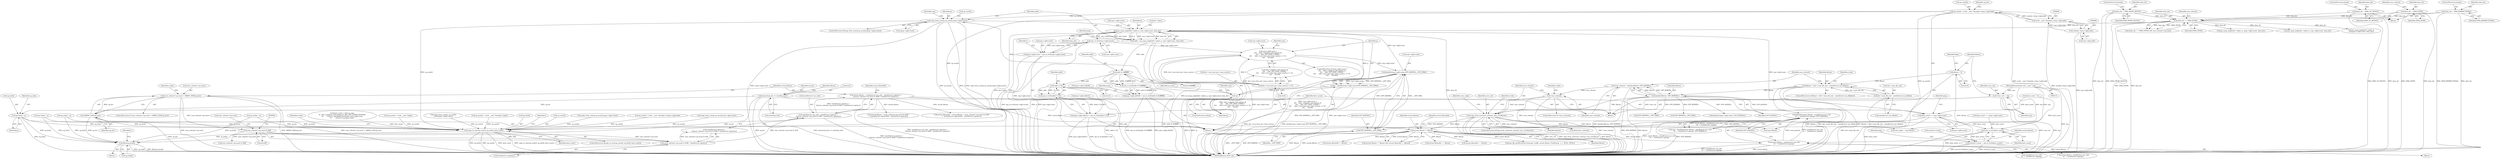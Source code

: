 digraph "0_linux_b4789b8e6be3151a955ade74872822f30e8cd914@API" {
"1000830" [label="(Call,copy_from_user(p,sg_user[i],upsg->sg[i].count))"];
"1000791" [label="(Call,!p)"];
"1000777" [label="(Call,p = kmalloc(usg->sg[i].count,GFP_KERNEL|__GFP_DMA))"];
"1000779" [label="(Call,kmalloc(usg->sg[i].count,GFP_KERNEL|__GFP_DMA))"];
"1000745" [label="(Call,usg->sg[i].count >\n\t\t\t\t    ((dev->adapter_info.options &\n\t\t\t\t     AAC_OPT_NEW_COMM) ?\n\t\t\t\t      (dev->scsi_host_ptr->max_sectors << 9) :\n\t\t\t\t      65536))"];
"1000910" [label="(Call,cpu_to_le32(usg->sg[i].count))"];
"1000852" [label="(Call,pci_map_single(dev->pdev, p, usg->sg[i].count, data_dir))"];
"1000830" [label="(Call,copy_from_user(p,sg_user[i],upsg->sg[i].count))"];
"1000801" [label="(Call,sg_user[i] = (void __user *)(uintptr_t)usg->sg[i].addr)"];
"1000805" [label="(Call,(void __user *)(uintptr_t)usg->sg[i].addr)"];
"1000807" [label="(Call,(uintptr_t)usg->sg[i].addr)"];
"1000438" [label="(Call,data_dir == DMA_NONE)"];
"1000364" [label="(Call,data_dir = DMA_FROM_DEVICE)"];
"1000355" [label="(Call,data_dir = DMA_TO_DEVICE)"];
"1000369" [label="(Call,data_dir = DMA_NONE)"];
"1000359" [label="(Call,data_dir = DMA_BIDIRECTIONAL)"];
"1000761" [label="(Call,dev->scsi_host_ptr->max_sectors << 9)"];
"1000787" [label="(Call,GFP_KERNEL|__GFP_DMA)"];
"1000699" [label="(Call,kmalloc(actual_fibsize - sizeof(struct aac_srb)\n\t\t\t  + sizeof(struct sgmap), GFP_KERNEL))"];
"1000700" [label="(Call,actual_fibsize - sizeof(struct aac_srb)\n\t\t\t  + sizeof(struct sgmap))"];
"1000424" [label="(Call,actual_fibsize != fibsize)"];
"1000387" [label="(Call,actual_fibsize = sizeof(struct aac_srb) - sizeof(struct sgentry) +\n\t\t((user_srbcmd->sg.count & 0xff) * sizeof(struct sgentry)))"];
"1000389" [label="(Call,sizeof(struct aac_srb) - sizeof(struct sgentry) +\n\t\t((user_srbcmd->sg.count & 0xff) * sizeof(struct sgentry)))"];
"1000395" [label="(Call,(user_srbcmd->sg.count & 0xff) * sizeof(struct sgentry))"];
"1000396" [label="(Call,user_srbcmd->sg.count & 0xff)"];
"1000373" [label="(Call,user_srbcmd->sg.count > ARRAY_SIZE(sg_list))"];
"1000379" [label="(Call,ARRAY_SIZE(sg_list))"];
"1000208" [label="(Call,memset(sg_list, 0, sizeof(sg_list)))"];
"1000259" [label="(Call,copy_from_user(user_srbcmd, user_srb,fibsize))"];
"1000250" [label="(Call,!user_srbcmd)"];
"1000244" [label="(Call,user_srbcmd = kmalloc(fibsize, GFP_KERNEL))"];
"1000246" [label="(Call,kmalloc(fibsize, GFP_KERNEL))"];
"1000230" [label="(Call,fibsize > (dev->max_fib_size - sizeof(struct aac_fibhdr)))"];
"1000136" [label="(Call,fibsize = 0)"];
"1000232" [label="(Call,dev->max_fib_size - sizeof(struct aac_fibhdr))"];
"1000130" [label="(Call,*user_srb = arg)"];
"1000117" [label="(MethodParameterIn,void __user * arg)"];
"1000850" [label="(Call,addr = pci_map_single(dev->pdev, p, usg->sg[i].count, data_dir))"];
"1000876" [label="(Call,addr & 0xffffffff)"];
"1000875" [label="(Call,cpu_to_le32(addr & 0xffffffff))"];
"1000865" [label="(Call,psg->sg[i].addr[0] = cpu_to_le32(addr & 0xffffffff))"];
"1000890" [label="(Call,addr>>32)"];
"1000889" [label="(Call,cpu_to_le32(addr>>32))"];
"1000879" [label="(Call,psg->sg[i].addr[1] = cpu_to_le32(addr>>32))"];
"1000893" [label="(Call,byte_count += usg->sg[i].count)"];
"1000924" [label="(Call,cpu_to_le32(byte_count))"];
"1000920" [label="(Call,srbcmd->count = cpu_to_le32(byte_count))"];
"1000816" [label="(Call,sg_list[i] = p)"];
"1001416" [label="(Call,copy_to_user(sg_user[i], sg_list[i], byte_count))"];
"1001461" [label="(Call,kfree(sg_list[i]))"];
"1000902" [label="(Call,psg->sg[i].count = cpu_to_le32(usg->sg[i].count))"];
"1000884" [label="(Identifier,psg)"];
"1000832" [label="(Call,sg_user[i])"];
"1000397" [label="(Call,user_srbcmd->sg.count)"];
"1000906" [label="(Identifier,psg)"];
"1000807" [label="(Call,(uintptr_t)usg->sg[i].addr)"];
"1000857" [label="(Call,usg->sg[i].count)"];
"1001225" [label="(Call,sg_user[i] = (void __user *)(uintptr_t)upsg->sg[i].addr)"];
"1000856" [label="(Identifier,p)"];
"1000362" [label="(ControlStructure,break;)"];
"1000261" [label="(Identifier,user_srb)"];
"1000795" [label="(Identifier,usg)"];
"1000265" [label="(Identifier,rcode)"];
"1000851" [label="(Identifier,addr)"];
"1000248" [label="(Identifier,GFP_KERNEL)"];
"1000697" [label="(Call,usg = kmalloc(actual_fibsize - sizeof(struct aac_srb)\n\t\t\t  + sizeof(struct sgmap), GFP_KERNEL))"];
"1000373" [label="(Call,user_srbcmd->sg.count > ARRAY_SIZE(sg_list))"];
"1000892" [label="(Literal,32)"];
"1000962" [label="(Call,actual_fibsize64 == fibsize)"];
"1000387" [label="(Call,actual_fibsize = sizeof(struct aac_srb) - sizeof(struct sgentry) +\n\t\t((user_srbcmd->sg.count & 0xff) * sizeof(struct sgentry)))"];
"1000844" [label="(Identifier,usg)"];
"1000428" [label="(Identifier,actual_fibsize64)"];
"1001415" [label="(ControlStructure,if(copy_to_user(sg_user[i], sg_list[i], byte_count)))"];
"1001088" [label="(Call,copy_from_user(p,sg_user[i],usg->sg[i].count))"];
"1000740" [label="(Identifier,i)"];
"1001461" [label="(Call,kfree(sg_list[i]))"];
"1000880" [label="(Call,psg->sg[i].addr[1])"];
"1000805" [label="(Call,(void __user *)(uintptr_t)usg->sg[i].addr)"];
"1000802" [label="(Call,sg_user[i])"];
"1001338" [label="(Call,aac_fib_send(ScsiPortCommand, srbfib, actual_fibsize, FsaNormal, 1, 1, NULL, NULL))"];
"1000424" [label="(Call,actual_fibsize != fibsize)"];
"1000699" [label="(Call,kmalloc(actual_fibsize - sizeof(struct aac_srb)\n\t\t\t  + sizeof(struct sgmap), GFP_KERNEL))"];
"1000132" [label="(Identifier,arg)"];
"1000369" [label="(Call,data_dir = DMA_NONE)"];
"1000380" [label="(Identifier,sg_list)"];
"1000406" [label="(Identifier,actual_fibsize64)"];
"1000864" [label="(Identifier,data_dir)"];
"1000358" [label="(ControlStructure,break;)"];
"1000137" [label="(Identifier,fibsize)"];
"1000388" [label="(Identifier,actual_fibsize)"];
"1001027" [label="(Call,GFP_KERNEL|__GFP_DMA)"];
"1000426" [label="(Identifier,fibsize)"];
"1000853" [label="(Call,dev->pdev)"];
"1000890" [label="(Call,addr>>32)"];
"1001074" [label="(Call,sg_list[i] = p)"];
"1001426" [label="(Identifier,rcode)"];
"1000356" [label="(Identifier,data_dir)"];
"1000820" [label="(Identifier,p)"];
"1000258" [label="(ControlStructure,if(copy_from_user(user_srbcmd, user_srb,fibsize)))"];
"1000270" [label="(Identifier,user_reply)"];
"1000244" [label="(Call,user_srbcmd = kmalloc(fibsize, GFP_KERNEL))"];
"1000251" [label="(Identifier,user_srbcmd)"];
"1000141" [label="(Identifier,flags)"];
"1000367" [label="(ControlStructure,break;)"];
"1000779" [label="(Call,kmalloc(usg->sg[i].count,GFP_KERNEL|__GFP_DMA))"];
"1000443" [label="(Identifier,user_srbcmd)"];
"1000789" [label="(Identifier,__GFP_DMA)"];
"1000216" [label="(Identifier,fibsize)"];
"1000463" [label="(Block,)"];
"1000829" [label="(ControlStructure,if(copy_from_user(p,sg_user[i],upsg->sg[i].count)))"];
"1001383" [label="(Call,byte_count = le32_to_cpu(\n\t\t\t  (dev->adapter_info.options & AAC_OPT_SGMAP_HOST64)\n\t\t\t      ? ((struct sgmap64*)&srbcmd->sg)->sg[i].count\n\t\t\t      : srbcmd->sg.sg[i].count))"];
"1000376" [label="(Identifier,user_srbcmd)"];
"1000427" [label="(Call,actual_fibsize64 != fibsize)"];
"1000365" [label="(Identifier,data_dir)"];
"1000894" [label="(Identifier,byte_count)"];
"1000762" [label="(Call,dev->scsi_host_ptr->max_sectors)"];
"1001240" [label="(Call,sg_list[i] = p)"];
"1000407" [label="(Call,actual_fibsize + (user_srbcmd->sg.count & 0xff) *\n\t  (sizeof(struct sgentry64) - sizeof(struct sgentry)))"];
"1000402" [label="(Literal,0xff)"];
"1001067" [label="(Call,sg_user[i] = (void __user *)addr)"];
"1000395" [label="(Call,(user_srbcmd->sg.count & 0xff) * sizeof(struct sgentry))"];
"1001254" [label="(Call,copy_from_user(p, sg_user[i],\n\t\t\t\t\t\t\tupsg->sg[i].count))"];
"1000440" [label="(Identifier,DMA_NONE)"];
"1000875" [label="(Call,cpu_to_le32(addr & 0xffffffff))"];
"1000423" [label="(Call,(actual_fibsize != fibsize) && (actual_fibsize64 != fibsize))"];
"1000830" [label="(Call,copy_from_user(p,sg_user[i],upsg->sg[i].count))"];
"1000396" [label="(Call,user_srbcmd->sg.count & 0xff)"];
"1000545" [label="(Call,GFP_KERNEL|__GFP_DMA)"];
"1000761" [label="(Call,dev->scsi_host_ptr->max_sectors << 9)"];
"1000403" [label="(Call,sizeof(struct sgentry))"];
"1000700" [label="(Call,actual_fibsize - sizeof(struct aac_srb)\n\t\t\t  + sizeof(struct sgmap))"];
"1000425" [label="(Identifier,actual_fibsize)"];
"1000208" [label="(Call,memset(sg_list, 0, sizeof(sg_list)))"];
"1000594" [label="(Call,sg_list[i] = p)"];
"1000230" [label="(Call,fibsize > (dev->max_fib_size - sizeof(struct aac_fibhdr)))"];
"1000787" [label="(Call,GFP_KERNEL|__GFP_DMA)"];
"1000809" [label="(Call,usg->sg[i].addr)"];
"1000831" [label="(Identifier,p)"];
"1000816" [label="(Call,sg_list[i] = p)"];
"1000392" [label="(Call,sizeof(struct sgentry) +\n\t\t((user_srbcmd->sg.count & 0xff) * sizeof(struct sgentry)))"];
"1000249" [label="(ControlStructure,if (!user_srbcmd))"];
"1000247" [label="(Identifier,fibsize)"];
"1000364" [label="(Call,data_dir = DMA_FROM_DEVICE)"];
"1000585" [label="(Call,sg_user[i] = (void __user *)(uintptr_t)addr)"];
"1000889" [label="(Call,cpu_to_le32(addr>>32))"];
"1000246" [label="(Call,kmalloc(fibsize, GFP_KERNEL))"];
"1000903" [label="(Call,psg->sg[i].count)"];
"1000628" [label="(Call,pci_map_single(dev->pdev, p, upsg->sg[i].count, data_dir))"];
"1000921" [label="(Call,srbcmd->count)"];
"1000439" [label="(Identifier,data_dir)"];
"1000707" [label="(Identifier,GFP_KERNEL)"];
"1000720" [label="(Call,actual_fibsize - sizeof(struct aac_srb)\n\t\t\t  + sizeof(struct sgmap))"];
"1000741" [label="(Block,)"];
"1001108" [label="(Call,pci_map_single(dev->pdev, p, usg->sg[i].count, data_dir))"];
"1000669" [label="(Call,byte_count += upsg->sg[i].count)"];
"1000866" [label="(Call,psg->sg[i].addr[0])"];
"1000870" [label="(Identifier,psg)"];
"1000771" [label="(Identifier,usg)"];
"1000850" [label="(Call,addr = pci_map_single(dev->pdev, p, usg->sg[i].count, data_dir))"];
"1000745" [label="(Call,usg->sg[i].count >\n\t\t\t\t    ((dev->adapter_info.options &\n\t\t\t\t     AAC_OPT_NEW_COMM) ?\n\t\t\t\t      (dev->scsi_host_ptr->max_sectors << 9) :\n\t\t\t\t      65536))"];
"1001460" [label="(Block,)"];
"1000753" [label="(Call,(dev->adapter_info.options &\n\t\t\t\t     AAC_OPT_NEW_COMM) ?\n\t\t\t\t      (dev->scsi_host_ptr->max_sectors << 9) :\n\t\t\t\t      65536)"];
"1000891" [label="(Identifier,addr)"];
"1000361" [label="(Identifier,DMA_BIDIRECTIONAL)"];
"1000767" [label="(Literal,9)"];
"1000928" [label="(Identifier,psg)"];
"1000250" [label="(Call,!user_srbcmd)"];
"1000355" [label="(Call,data_dir = DMA_TO_DEVICE)"];
"1000920" [label="(Call,srbcmd->count = cpu_to_le32(byte_count))"];
"1001420" [label="(Call,sg_list[i])"];
"1001274" [label="(Call,pci_map_single(dev->pdev, p,\n\t\t\t\t\tupsg->sg[i].count, data_dir))"];
"1000803" [label="(Identifier,sg_user)"];
"1000410" [label="(Call,user_srbcmd->sg.count & 0xff)"];
"1000383" [label="(Identifier,rcode)"];
"1000240" [label="(Identifier,rcode)"];
"1000893" [label="(Call,byte_count += usg->sg[i].count)"];
"1000405" [label="(Call,actual_fibsize64 = actual_fibsize + (user_srbcmd->sg.count & 0xff) *\n\t  (sizeof(struct sgentry64) - sizeof(struct sgentry)))"];
"1000925" [label="(Identifier,byte_count)"];
"1000791" [label="(Call,!p)"];
"1000818" [label="(Identifier,sg_list)"];
"1000260" [label="(Identifier,user_srbcmd)"];
"1001381" [label="(Identifier,i)"];
"1001459" [label="(Identifier,i)"];
"1000437" [label="(Call,(data_dir == DMA_NONE) && user_srbcmd->sg.count)"];
"1000211" [label="(Call,sizeof(sg_list))"];
"1000817" [label="(Call,sg_list[i])"];
"1000231" [label="(Identifier,fibsize)"];
"1000117" [label="(MethodParameterIn,void __user * arg)"];
"1000374" [label="(Call,user_srbcmd->sg.count)"];
"1000233" [label="(Call,dev->max_fib_size)"];
"1000360" [label="(Identifier,data_dir)"];
"1000877" [label="(Identifier,addr)"];
"1000232" [label="(Call,dev->max_fib_size - sizeof(struct aac_fibhdr))"];
"1000438" [label="(Call,data_dir == DMA_NONE)"];
"1000359" [label="(Call,data_dir = DMA_BIDIRECTIONAL)"];
"1000879" [label="(Call,psg->sg[i].addr[1] = cpu_to_le32(addr>>32))"];
"1000138" [label="(Literal,0)"];
"1000701" [label="(Identifier,actual_fibsize)"];
"1000924" [label="(Call,cpu_to_le32(byte_count))"];
"1000210" [label="(Literal,0)"];
"1001477" [label="(MethodReturn,static int)"];
"1000229" [label="(ControlStructure,if (fibsize > (dev->max_fib_size - sizeof(struct aac_fibhdr))))"];
"1000878" [label="(Literal,0xffffffff)"];
"1000254" [label="(Identifier,rcode)"];
"1000262" [label="(Identifier,fibsize)"];
"1000911" [label="(Call,usg->sg[i].count)"];
"1000366" [label="(Identifier,DMA_FROM_DEVICE)"];
"1000357" [label="(Identifier,DMA_TO_DEVICE)"];
"1000865" [label="(Call,psg->sg[i].addr[0] = cpu_to_le32(addr & 0xffffffff))"];
"1001416" [label="(Call,copy_to_user(sg_user[i], sg_list[i], byte_count))"];
"1000902" [label="(Call,psg->sg[i].count = cpu_to_le32(usg->sg[i].count))"];
"1000790" [label="(ControlStructure,if(!p))"];
"1000245" [label="(Identifier,user_srbcmd)"];
"1000236" [label="(Call,sizeof(struct aac_fibhdr))"];
"1000372" [label="(ControlStructure,if (user_srbcmd->sg.count > ARRAY_SIZE(sg_list)))"];
"1000483" [label="(Call,actual_fibsize64 == fibsize)"];
"1000353" [label="(Block,)"];
"1000271" [label="(Call,arg+fibsize)"];
"1000136" [label="(Call,fibsize = 0)"];
"1000269" [label="(Call,user_reply = arg+fibsize)"];
"1000702" [label="(Call,sizeof(struct aac_srb)\n\t\t\t  + sizeof(struct sgmap))"];
"1000777" [label="(Call,p = kmalloc(usg->sg[i].count,GFP_KERNEL|__GFP_DMA))"];
"1000390" [label="(Call,sizeof(struct aac_srb))"];
"1000910" [label="(Call,cpu_to_le32(usg->sg[i].count))"];
"1000852" [label="(Call,pci_map_single(dev->pdev, p, usg->sg[i].count, data_dir))"];
"1001423" [label="(Identifier,byte_count)"];
"1000876" [label="(Call,addr & 0xffffffff)"];
"1000835" [label="(Call,upsg->sg[i].count)"];
"1000209" [label="(Identifier,sg_list)"];
"1000744" [label="(ControlStructure,if (usg->sg[i].count >\n\t\t\t\t    ((dev->adapter_info.options &\n\t\t\t\t     AAC_OPT_NEW_COMM) ?\n\t\t\t\t      (dev->scsi_host_ptr->max_sectors << 9) :\n\t\t\t\t      65536)))"];
"1000778" [label="(Identifier,p)"];
"1000370" [label="(Identifier,data_dir)"];
"1000895" [label="(Call,usg->sg[i].count)"];
"1000371" [label="(Identifier,DMA_NONE)"];
"1000792" [label="(Identifier,p)"];
"1000389" [label="(Call,sizeof(struct aac_srb) - sizeof(struct sgentry) +\n\t\t((user_srbcmd->sg.count & 0xff) * sizeof(struct sgentry)))"];
"1001417" [label="(Call,sg_user[i])"];
"1000746" [label="(Call,usg->sg[i].count)"];
"1001449" [label="(Call,kfree(user_srbcmd))"];
"1000259" [label="(Call,copy_from_user(user_srbcmd, user_srb,fibsize))"];
"1000452" [label="(Call,byte_count = 0)"];
"1000130" [label="(Call,*user_srb = arg)"];
"1000788" [label="(Identifier,GFP_KERNEL)"];
"1001207" [label="(Call,kmalloc(upsg->sg[i].count, GFP_KERNEL))"];
"1000379" [label="(Call,ARRAY_SIZE(sg_list))"];
"1001462" [label="(Call,sg_list[i])"];
"1000801" [label="(Call,sg_user[i] = (void __user *)(uintptr_t)usg->sg[i].addr)"];
"1000822" [label="(Identifier,sg_indx)"];
"1000118" [label="(Block,)"];
"1000608" [label="(Call,copy_from_user(p,sg_user[i],upsg->sg[i].count))"];
"1000131" [label="(Identifier,user_srb)"];
"1000780" [label="(Call,usg->sg[i].count)"];
"1000830" -> "1000829"  [label="AST: "];
"1000830" -> "1000835"  [label="CFG: "];
"1000831" -> "1000830"  [label="AST: "];
"1000832" -> "1000830"  [label="AST: "];
"1000835" -> "1000830"  [label="AST: "];
"1000844" -> "1000830"  [label="CFG: "];
"1000851" -> "1000830"  [label="CFG: "];
"1000830" -> "1001477"  [label="DDG: copy_from_user(p,sg_user[i],upsg->sg[i].count)"];
"1000830" -> "1001477"  [label="DDG: upsg->sg[i].count"];
"1000830" -> "1001477"  [label="DDG: sg_user[i]"];
"1000830" -> "1001477"  [label="DDG: p"];
"1000791" -> "1000830"  [label="DDG: p"];
"1000801" -> "1000830"  [label="DDG: sg_user[i]"];
"1000830" -> "1000852"  [label="DDG: p"];
"1000830" -> "1001416"  [label="DDG: sg_user[i]"];
"1000791" -> "1000790"  [label="AST: "];
"1000791" -> "1000792"  [label="CFG: "];
"1000792" -> "1000791"  [label="AST: "];
"1000795" -> "1000791"  [label="CFG: "];
"1000803" -> "1000791"  [label="CFG: "];
"1000791" -> "1001477"  [label="DDG: p"];
"1000791" -> "1001477"  [label="DDG: !p"];
"1000777" -> "1000791"  [label="DDG: p"];
"1000791" -> "1000816"  [label="DDG: p"];
"1000791" -> "1000852"  [label="DDG: p"];
"1000777" -> "1000741"  [label="AST: "];
"1000777" -> "1000779"  [label="CFG: "];
"1000778" -> "1000777"  [label="AST: "];
"1000779" -> "1000777"  [label="AST: "];
"1000792" -> "1000777"  [label="CFG: "];
"1000777" -> "1001477"  [label="DDG: kmalloc(usg->sg[i].count,GFP_KERNEL|__GFP_DMA)"];
"1000779" -> "1000777"  [label="DDG: usg->sg[i].count"];
"1000779" -> "1000777"  [label="DDG: GFP_KERNEL|__GFP_DMA"];
"1000779" -> "1000787"  [label="CFG: "];
"1000780" -> "1000779"  [label="AST: "];
"1000787" -> "1000779"  [label="AST: "];
"1000779" -> "1001477"  [label="DDG: usg->sg[i].count"];
"1000779" -> "1001477"  [label="DDG: GFP_KERNEL|__GFP_DMA"];
"1000745" -> "1000779"  [label="DDG: usg->sg[i].count"];
"1000787" -> "1000779"  [label="DDG: GFP_KERNEL"];
"1000787" -> "1000779"  [label="DDG: __GFP_DMA"];
"1000779" -> "1000852"  [label="DDG: usg->sg[i].count"];
"1000745" -> "1000744"  [label="AST: "];
"1000745" -> "1000753"  [label="CFG: "];
"1000746" -> "1000745"  [label="AST: "];
"1000753" -> "1000745"  [label="AST: "];
"1000771" -> "1000745"  [label="CFG: "];
"1000778" -> "1000745"  [label="CFG: "];
"1000745" -> "1001477"  [label="DDG: usg->sg[i].count >\n\t\t\t\t    ((dev->adapter_info.options &\n\t\t\t\t     AAC_OPT_NEW_COMM) ?\n\t\t\t\t      (dev->scsi_host_ptr->max_sectors << 9) :\n\t\t\t\t      65536)"];
"1000745" -> "1001477"  [label="DDG: (dev->adapter_info.options &\n\t\t\t\t     AAC_OPT_NEW_COMM) ?\n\t\t\t\t      (dev->scsi_host_ptr->max_sectors << 9) :\n\t\t\t\t      65536"];
"1000745" -> "1001477"  [label="DDG: usg->sg[i].count"];
"1000910" -> "1000745"  [label="DDG: usg->sg[i].count"];
"1000761" -> "1000745"  [label="DDG: dev->scsi_host_ptr->max_sectors"];
"1000761" -> "1000745"  [label="DDG: 9"];
"1000910" -> "1000902"  [label="AST: "];
"1000910" -> "1000911"  [label="CFG: "];
"1000911" -> "1000910"  [label="AST: "];
"1000902" -> "1000910"  [label="CFG: "];
"1000910" -> "1001477"  [label="DDG: usg->sg[i].count"];
"1000910" -> "1000902"  [label="DDG: usg->sg[i].count"];
"1000852" -> "1000910"  [label="DDG: usg->sg[i].count"];
"1000852" -> "1000850"  [label="AST: "];
"1000852" -> "1000864"  [label="CFG: "];
"1000853" -> "1000852"  [label="AST: "];
"1000856" -> "1000852"  [label="AST: "];
"1000857" -> "1000852"  [label="AST: "];
"1000864" -> "1000852"  [label="AST: "];
"1000850" -> "1000852"  [label="CFG: "];
"1000852" -> "1001477"  [label="DDG: dev->pdev"];
"1000852" -> "1001477"  [label="DDG: data_dir"];
"1000852" -> "1001477"  [label="DDG: p"];
"1000852" -> "1000850"  [label="DDG: dev->pdev"];
"1000852" -> "1000850"  [label="DDG: p"];
"1000852" -> "1000850"  [label="DDG: usg->sg[i].count"];
"1000852" -> "1000850"  [label="DDG: data_dir"];
"1000438" -> "1000852"  [label="DDG: data_dir"];
"1000852" -> "1000893"  [label="DDG: usg->sg[i].count"];
"1000801" -> "1000741"  [label="AST: "];
"1000801" -> "1000805"  [label="CFG: "];
"1000802" -> "1000801"  [label="AST: "];
"1000805" -> "1000801"  [label="AST: "];
"1000818" -> "1000801"  [label="CFG: "];
"1000801" -> "1001477"  [label="DDG: (void __user *)(uintptr_t)usg->sg[i].addr"];
"1000801" -> "1001477"  [label="DDG: sg_user[i]"];
"1000805" -> "1000801"  [label="DDG: (uintptr_t)usg->sg[i].addr"];
"1000801" -> "1001416"  [label="DDG: sg_user[i]"];
"1000805" -> "1000807"  [label="CFG: "];
"1000806" -> "1000805"  [label="AST: "];
"1000807" -> "1000805"  [label="AST: "];
"1000805" -> "1001477"  [label="DDG: (uintptr_t)usg->sg[i].addr"];
"1000807" -> "1000805"  [label="DDG: usg->sg[i].addr"];
"1000807" -> "1000809"  [label="CFG: "];
"1000808" -> "1000807"  [label="AST: "];
"1000809" -> "1000807"  [label="AST: "];
"1000807" -> "1001477"  [label="DDG: usg->sg[i].addr"];
"1000438" -> "1000437"  [label="AST: "];
"1000438" -> "1000440"  [label="CFG: "];
"1000439" -> "1000438"  [label="AST: "];
"1000440" -> "1000438"  [label="AST: "];
"1000443" -> "1000438"  [label="CFG: "];
"1000437" -> "1000438"  [label="CFG: "];
"1000438" -> "1001477"  [label="DDG: DMA_NONE"];
"1000438" -> "1001477"  [label="DDG: data_dir"];
"1000438" -> "1000437"  [label="DDG: data_dir"];
"1000438" -> "1000437"  [label="DDG: DMA_NONE"];
"1000364" -> "1000438"  [label="DDG: data_dir"];
"1000355" -> "1000438"  [label="DDG: data_dir"];
"1000369" -> "1000438"  [label="DDG: data_dir"];
"1000359" -> "1000438"  [label="DDG: data_dir"];
"1000438" -> "1000628"  [label="DDG: data_dir"];
"1000438" -> "1001108"  [label="DDG: data_dir"];
"1000438" -> "1001274"  [label="DDG: data_dir"];
"1000364" -> "1000353"  [label="AST: "];
"1000364" -> "1000366"  [label="CFG: "];
"1000365" -> "1000364"  [label="AST: "];
"1000366" -> "1000364"  [label="AST: "];
"1000367" -> "1000364"  [label="CFG: "];
"1000364" -> "1001477"  [label="DDG: data_dir"];
"1000364" -> "1001477"  [label="DDG: DMA_FROM_DEVICE"];
"1000355" -> "1000353"  [label="AST: "];
"1000355" -> "1000357"  [label="CFG: "];
"1000356" -> "1000355"  [label="AST: "];
"1000357" -> "1000355"  [label="AST: "];
"1000358" -> "1000355"  [label="CFG: "];
"1000355" -> "1001477"  [label="DDG: data_dir"];
"1000355" -> "1001477"  [label="DDG: DMA_TO_DEVICE"];
"1000369" -> "1000353"  [label="AST: "];
"1000369" -> "1000371"  [label="CFG: "];
"1000370" -> "1000369"  [label="AST: "];
"1000371" -> "1000369"  [label="AST: "];
"1000376" -> "1000369"  [label="CFG: "];
"1000369" -> "1001477"  [label="DDG: data_dir"];
"1000369" -> "1001477"  [label="DDG: DMA_NONE"];
"1000359" -> "1000353"  [label="AST: "];
"1000359" -> "1000361"  [label="CFG: "];
"1000360" -> "1000359"  [label="AST: "];
"1000361" -> "1000359"  [label="AST: "];
"1000362" -> "1000359"  [label="CFG: "];
"1000359" -> "1001477"  [label="DDG: DMA_BIDIRECTIONAL"];
"1000359" -> "1001477"  [label="DDG: data_dir"];
"1000761" -> "1000753"  [label="AST: "];
"1000761" -> "1000767"  [label="CFG: "];
"1000762" -> "1000761"  [label="AST: "];
"1000767" -> "1000761"  [label="AST: "];
"1000753" -> "1000761"  [label="CFG: "];
"1000761" -> "1001477"  [label="DDG: dev->scsi_host_ptr->max_sectors"];
"1000761" -> "1000753"  [label="DDG: dev->scsi_host_ptr->max_sectors"];
"1000761" -> "1000753"  [label="DDG: 9"];
"1000787" -> "1000789"  [label="CFG: "];
"1000788" -> "1000787"  [label="AST: "];
"1000789" -> "1000787"  [label="AST: "];
"1000787" -> "1001477"  [label="DDG: __GFP_DMA"];
"1000787" -> "1001477"  [label="DDG: GFP_KERNEL"];
"1000699" -> "1000787"  [label="DDG: GFP_KERNEL"];
"1000699" -> "1000697"  [label="AST: "];
"1000699" -> "1000707"  [label="CFG: "];
"1000700" -> "1000699"  [label="AST: "];
"1000707" -> "1000699"  [label="AST: "];
"1000697" -> "1000699"  [label="CFG: "];
"1000699" -> "1001477"  [label="DDG: actual_fibsize - sizeof(struct aac_srb)\n\t\t\t  + sizeof(struct sgmap)"];
"1000699" -> "1001477"  [label="DDG: GFP_KERNEL"];
"1000699" -> "1000697"  [label="DDG: actual_fibsize - sizeof(struct aac_srb)\n\t\t\t  + sizeof(struct sgmap)"];
"1000699" -> "1000697"  [label="DDG: GFP_KERNEL"];
"1000700" -> "1000699"  [label="DDG: actual_fibsize"];
"1000700" -> "1000699"  [label="DDG: sizeof(struct aac_srb)\n\t\t\t  + sizeof(struct sgmap)"];
"1000246" -> "1000699"  [label="DDG: GFP_KERNEL"];
"1000700" -> "1000702"  [label="CFG: "];
"1000701" -> "1000700"  [label="AST: "];
"1000702" -> "1000700"  [label="AST: "];
"1000707" -> "1000700"  [label="CFG: "];
"1000700" -> "1001477"  [label="DDG: actual_fibsize"];
"1000700" -> "1001477"  [label="DDG: sizeof(struct aac_srb)\n\t\t\t  + sizeof(struct sgmap)"];
"1000424" -> "1000700"  [label="DDG: actual_fibsize"];
"1000700" -> "1000720"  [label="DDG: actual_fibsize"];
"1000424" -> "1000423"  [label="AST: "];
"1000424" -> "1000426"  [label="CFG: "];
"1000425" -> "1000424"  [label="AST: "];
"1000426" -> "1000424"  [label="AST: "];
"1000428" -> "1000424"  [label="CFG: "];
"1000423" -> "1000424"  [label="CFG: "];
"1000424" -> "1001477"  [label="DDG: fibsize"];
"1000424" -> "1001477"  [label="DDG: actual_fibsize"];
"1000424" -> "1000423"  [label="DDG: actual_fibsize"];
"1000424" -> "1000423"  [label="DDG: fibsize"];
"1000387" -> "1000424"  [label="DDG: actual_fibsize"];
"1000259" -> "1000424"  [label="DDG: fibsize"];
"1000424" -> "1000427"  [label="DDG: fibsize"];
"1000424" -> "1000483"  [label="DDG: fibsize"];
"1000424" -> "1000962"  [label="DDG: fibsize"];
"1000424" -> "1001338"  [label="DDG: actual_fibsize"];
"1000387" -> "1000118"  [label="AST: "];
"1000387" -> "1000389"  [label="CFG: "];
"1000388" -> "1000387"  [label="AST: "];
"1000389" -> "1000387"  [label="AST: "];
"1000406" -> "1000387"  [label="CFG: "];
"1000387" -> "1001477"  [label="DDG: sizeof(struct aac_srb) - sizeof(struct sgentry) +\n\t\t((user_srbcmd->sg.count & 0xff) * sizeof(struct sgentry))"];
"1000389" -> "1000387"  [label="DDG: sizeof(struct sgentry) +\n\t\t((user_srbcmd->sg.count & 0xff) * sizeof(struct sgentry))"];
"1000387" -> "1000405"  [label="DDG: actual_fibsize"];
"1000387" -> "1000407"  [label="DDG: actual_fibsize"];
"1000389" -> "1000392"  [label="CFG: "];
"1000390" -> "1000389"  [label="AST: "];
"1000392" -> "1000389"  [label="AST: "];
"1000389" -> "1001477"  [label="DDG: sizeof(struct sgentry) +\n\t\t((user_srbcmd->sg.count & 0xff) * sizeof(struct sgentry))"];
"1000395" -> "1000389"  [label="DDG: user_srbcmd->sg.count & 0xff"];
"1000395" -> "1000392"  [label="AST: "];
"1000395" -> "1000403"  [label="CFG: "];
"1000396" -> "1000395"  [label="AST: "];
"1000403" -> "1000395"  [label="AST: "];
"1000392" -> "1000395"  [label="CFG: "];
"1000395" -> "1000392"  [label="DDG: user_srbcmd->sg.count & 0xff"];
"1000396" -> "1000395"  [label="DDG: user_srbcmd->sg.count"];
"1000396" -> "1000395"  [label="DDG: 0xff"];
"1000396" -> "1000402"  [label="CFG: "];
"1000397" -> "1000396"  [label="AST: "];
"1000402" -> "1000396"  [label="AST: "];
"1000404" -> "1000396"  [label="CFG: "];
"1000373" -> "1000396"  [label="DDG: user_srbcmd->sg.count"];
"1000396" -> "1000410"  [label="DDG: user_srbcmd->sg.count"];
"1000373" -> "1000372"  [label="AST: "];
"1000373" -> "1000379"  [label="CFG: "];
"1000374" -> "1000373"  [label="AST: "];
"1000379" -> "1000373"  [label="AST: "];
"1000383" -> "1000373"  [label="CFG: "];
"1000388" -> "1000373"  [label="CFG: "];
"1000373" -> "1001477"  [label="DDG: ARRAY_SIZE(sg_list)"];
"1000373" -> "1001477"  [label="DDG: user_srbcmd->sg.count > ARRAY_SIZE(sg_list)"];
"1000373" -> "1001477"  [label="DDG: user_srbcmd->sg.count"];
"1000379" -> "1000373"  [label="DDG: sg_list"];
"1000379" -> "1000380"  [label="CFG: "];
"1000380" -> "1000379"  [label="AST: "];
"1000379" -> "1001477"  [label="DDG: sg_list"];
"1000208" -> "1000379"  [label="DDG: sg_list"];
"1000379" -> "1001416"  [label="DDG: sg_list"];
"1000379" -> "1001461"  [label="DDG: sg_list"];
"1000208" -> "1000118"  [label="AST: "];
"1000208" -> "1000211"  [label="CFG: "];
"1000209" -> "1000208"  [label="AST: "];
"1000210" -> "1000208"  [label="AST: "];
"1000211" -> "1000208"  [label="AST: "];
"1000216" -> "1000208"  [label="CFG: "];
"1000208" -> "1001477"  [label="DDG: sg_list"];
"1000208" -> "1001477"  [label="DDG: memset(sg_list, 0, sizeof(sg_list))"];
"1000208" -> "1001461"  [label="DDG: sg_list"];
"1000259" -> "1000258"  [label="AST: "];
"1000259" -> "1000262"  [label="CFG: "];
"1000260" -> "1000259"  [label="AST: "];
"1000261" -> "1000259"  [label="AST: "];
"1000262" -> "1000259"  [label="AST: "];
"1000265" -> "1000259"  [label="CFG: "];
"1000270" -> "1000259"  [label="CFG: "];
"1000259" -> "1001477"  [label="DDG: copy_from_user(user_srbcmd, user_srb,fibsize)"];
"1000259" -> "1001477"  [label="DDG: fibsize"];
"1000259" -> "1001477"  [label="DDG: user_srb"];
"1000250" -> "1000259"  [label="DDG: user_srbcmd"];
"1000130" -> "1000259"  [label="DDG: user_srb"];
"1000246" -> "1000259"  [label="DDG: fibsize"];
"1000259" -> "1000269"  [label="DDG: fibsize"];
"1000259" -> "1000271"  [label="DDG: fibsize"];
"1000259" -> "1001449"  [label="DDG: user_srbcmd"];
"1000250" -> "1000249"  [label="AST: "];
"1000250" -> "1000251"  [label="CFG: "];
"1000251" -> "1000250"  [label="AST: "];
"1000254" -> "1000250"  [label="CFG: "];
"1000260" -> "1000250"  [label="CFG: "];
"1000250" -> "1001477"  [label="DDG: !user_srbcmd"];
"1000244" -> "1000250"  [label="DDG: user_srbcmd"];
"1000250" -> "1001449"  [label="DDG: user_srbcmd"];
"1000244" -> "1000118"  [label="AST: "];
"1000244" -> "1000246"  [label="CFG: "];
"1000245" -> "1000244"  [label="AST: "];
"1000246" -> "1000244"  [label="AST: "];
"1000251" -> "1000244"  [label="CFG: "];
"1000244" -> "1001477"  [label="DDG: kmalloc(fibsize, GFP_KERNEL)"];
"1000246" -> "1000244"  [label="DDG: fibsize"];
"1000246" -> "1000244"  [label="DDG: GFP_KERNEL"];
"1000246" -> "1000248"  [label="CFG: "];
"1000247" -> "1000246"  [label="AST: "];
"1000248" -> "1000246"  [label="AST: "];
"1000246" -> "1001477"  [label="DDG: GFP_KERNEL"];
"1000246" -> "1001477"  [label="DDG: fibsize"];
"1000230" -> "1000246"  [label="DDG: fibsize"];
"1000246" -> "1000545"  [label="DDG: GFP_KERNEL"];
"1000246" -> "1001027"  [label="DDG: GFP_KERNEL"];
"1000246" -> "1001207"  [label="DDG: GFP_KERNEL"];
"1000230" -> "1000229"  [label="AST: "];
"1000230" -> "1000232"  [label="CFG: "];
"1000231" -> "1000230"  [label="AST: "];
"1000232" -> "1000230"  [label="AST: "];
"1000240" -> "1000230"  [label="CFG: "];
"1000245" -> "1000230"  [label="CFG: "];
"1000230" -> "1001477"  [label="DDG: fibsize"];
"1000230" -> "1001477"  [label="DDG: dev->max_fib_size - sizeof(struct aac_fibhdr)"];
"1000230" -> "1001477"  [label="DDG: fibsize > (dev->max_fib_size - sizeof(struct aac_fibhdr))"];
"1000136" -> "1000230"  [label="DDG: fibsize"];
"1000232" -> "1000230"  [label="DDG: dev->max_fib_size"];
"1000136" -> "1000118"  [label="AST: "];
"1000136" -> "1000138"  [label="CFG: "];
"1000137" -> "1000136"  [label="AST: "];
"1000138" -> "1000136"  [label="AST: "];
"1000141" -> "1000136"  [label="CFG: "];
"1000136" -> "1001477"  [label="DDG: fibsize"];
"1000232" -> "1000236"  [label="CFG: "];
"1000233" -> "1000232"  [label="AST: "];
"1000236" -> "1000232"  [label="AST: "];
"1000232" -> "1001477"  [label="DDG: dev->max_fib_size"];
"1000130" -> "1000118"  [label="AST: "];
"1000130" -> "1000132"  [label="CFG: "];
"1000131" -> "1000130"  [label="AST: "];
"1000132" -> "1000130"  [label="AST: "];
"1000137" -> "1000130"  [label="CFG: "];
"1000130" -> "1001477"  [label="DDG: arg"];
"1000130" -> "1001477"  [label="DDG: user_srb"];
"1000117" -> "1000130"  [label="DDG: arg"];
"1000117" -> "1000115"  [label="AST: "];
"1000117" -> "1001477"  [label="DDG: arg"];
"1000117" -> "1000269"  [label="DDG: arg"];
"1000117" -> "1000271"  [label="DDG: arg"];
"1000850" -> "1000741"  [label="AST: "];
"1000851" -> "1000850"  [label="AST: "];
"1000870" -> "1000850"  [label="CFG: "];
"1000850" -> "1001477"  [label="DDG: pci_map_single(dev->pdev, p, usg->sg[i].count, data_dir)"];
"1000850" -> "1000876"  [label="DDG: addr"];
"1000876" -> "1000875"  [label="AST: "];
"1000876" -> "1000878"  [label="CFG: "];
"1000877" -> "1000876"  [label="AST: "];
"1000878" -> "1000876"  [label="AST: "];
"1000875" -> "1000876"  [label="CFG: "];
"1000876" -> "1000875"  [label="DDG: addr"];
"1000876" -> "1000875"  [label="DDG: 0xffffffff"];
"1000876" -> "1000890"  [label="DDG: addr"];
"1000875" -> "1000865"  [label="AST: "];
"1000865" -> "1000875"  [label="CFG: "];
"1000875" -> "1001477"  [label="DDG: addr & 0xffffffff"];
"1000875" -> "1000865"  [label="DDG: addr & 0xffffffff"];
"1000865" -> "1000741"  [label="AST: "];
"1000866" -> "1000865"  [label="AST: "];
"1000884" -> "1000865"  [label="CFG: "];
"1000865" -> "1001477"  [label="DDG: psg->sg[i].addr[0]"];
"1000865" -> "1001477"  [label="DDG: cpu_to_le32(addr & 0xffffffff)"];
"1000890" -> "1000889"  [label="AST: "];
"1000890" -> "1000892"  [label="CFG: "];
"1000891" -> "1000890"  [label="AST: "];
"1000892" -> "1000890"  [label="AST: "];
"1000889" -> "1000890"  [label="CFG: "];
"1000890" -> "1001477"  [label="DDG: addr"];
"1000890" -> "1000889"  [label="DDG: addr"];
"1000890" -> "1000889"  [label="DDG: 32"];
"1000889" -> "1000879"  [label="AST: "];
"1000879" -> "1000889"  [label="CFG: "];
"1000889" -> "1001477"  [label="DDG: addr>>32"];
"1000889" -> "1000879"  [label="DDG: addr>>32"];
"1000879" -> "1000741"  [label="AST: "];
"1000880" -> "1000879"  [label="AST: "];
"1000894" -> "1000879"  [label="CFG: "];
"1000879" -> "1001477"  [label="DDG: psg->sg[i].addr[1]"];
"1000879" -> "1001477"  [label="DDG: cpu_to_le32(addr>>32)"];
"1000893" -> "1000741"  [label="AST: "];
"1000893" -> "1000895"  [label="CFG: "];
"1000894" -> "1000893"  [label="AST: "];
"1000895" -> "1000893"  [label="AST: "];
"1000906" -> "1000893"  [label="CFG: "];
"1000893" -> "1001477"  [label="DDG: byte_count"];
"1000452" -> "1000893"  [label="DDG: byte_count"];
"1000893" -> "1000924"  [label="DDG: byte_count"];
"1000924" -> "1000920"  [label="AST: "];
"1000924" -> "1000925"  [label="CFG: "];
"1000925" -> "1000924"  [label="AST: "];
"1000920" -> "1000924"  [label="CFG: "];
"1000924" -> "1001477"  [label="DDG: byte_count"];
"1000924" -> "1000920"  [label="DDG: byte_count"];
"1000452" -> "1000924"  [label="DDG: byte_count"];
"1000669" -> "1000924"  [label="DDG: byte_count"];
"1000920" -> "1000463"  [label="AST: "];
"1000921" -> "1000920"  [label="AST: "];
"1000928" -> "1000920"  [label="CFG: "];
"1000920" -> "1001477"  [label="DDG: srbcmd->count"];
"1000920" -> "1001477"  [label="DDG: cpu_to_le32(byte_count)"];
"1000816" -> "1000741"  [label="AST: "];
"1000816" -> "1000820"  [label="CFG: "];
"1000817" -> "1000816"  [label="AST: "];
"1000820" -> "1000816"  [label="AST: "];
"1000822" -> "1000816"  [label="CFG: "];
"1000816" -> "1001477"  [label="DDG: sg_list[i]"];
"1000816" -> "1001416"  [label="DDG: sg_list[i]"];
"1000816" -> "1001461"  [label="DDG: sg_list[i]"];
"1001416" -> "1001415"  [label="AST: "];
"1001416" -> "1001423"  [label="CFG: "];
"1001417" -> "1001416"  [label="AST: "];
"1001420" -> "1001416"  [label="AST: "];
"1001423" -> "1001416"  [label="AST: "];
"1001426" -> "1001416"  [label="CFG: "];
"1001381" -> "1001416"  [label="CFG: "];
"1001416" -> "1001477"  [label="DDG: sg_user[i]"];
"1001416" -> "1001477"  [label="DDG: byte_count"];
"1001416" -> "1001477"  [label="DDG: copy_to_user(sg_user[i], sg_list[i], byte_count)"];
"1001416" -> "1001477"  [label="DDG: sg_list[i]"];
"1000608" -> "1001416"  [label="DDG: sg_user[i]"];
"1000585" -> "1001416"  [label="DDG: sg_user[i]"];
"1001254" -> "1001416"  [label="DDG: sg_user[i]"];
"1001067" -> "1001416"  [label="DDG: sg_user[i]"];
"1001225" -> "1001416"  [label="DDG: sg_user[i]"];
"1001088" -> "1001416"  [label="DDG: sg_user[i]"];
"1001074" -> "1001416"  [label="DDG: sg_list[i]"];
"1000594" -> "1001416"  [label="DDG: sg_list[i]"];
"1001240" -> "1001416"  [label="DDG: sg_list[i]"];
"1001383" -> "1001416"  [label="DDG: byte_count"];
"1001416" -> "1001461"  [label="DDG: sg_list[i]"];
"1001461" -> "1001460"  [label="AST: "];
"1001461" -> "1001462"  [label="CFG: "];
"1001462" -> "1001461"  [label="AST: "];
"1001459" -> "1001461"  [label="CFG: "];
"1001461" -> "1001477"  [label="DDG: sg_list[i]"];
"1001461" -> "1001477"  [label="DDG: kfree(sg_list[i])"];
"1001074" -> "1001461"  [label="DDG: sg_list[i]"];
"1000594" -> "1001461"  [label="DDG: sg_list[i]"];
"1001240" -> "1001461"  [label="DDG: sg_list[i]"];
"1000902" -> "1000741"  [label="AST: "];
"1000903" -> "1000902"  [label="AST: "];
"1000740" -> "1000902"  [label="CFG: "];
"1000902" -> "1001477"  [label="DDG: cpu_to_le32(usg->sg[i].count)"];
"1000902" -> "1001477"  [label="DDG: psg->sg[i].count"];
}
